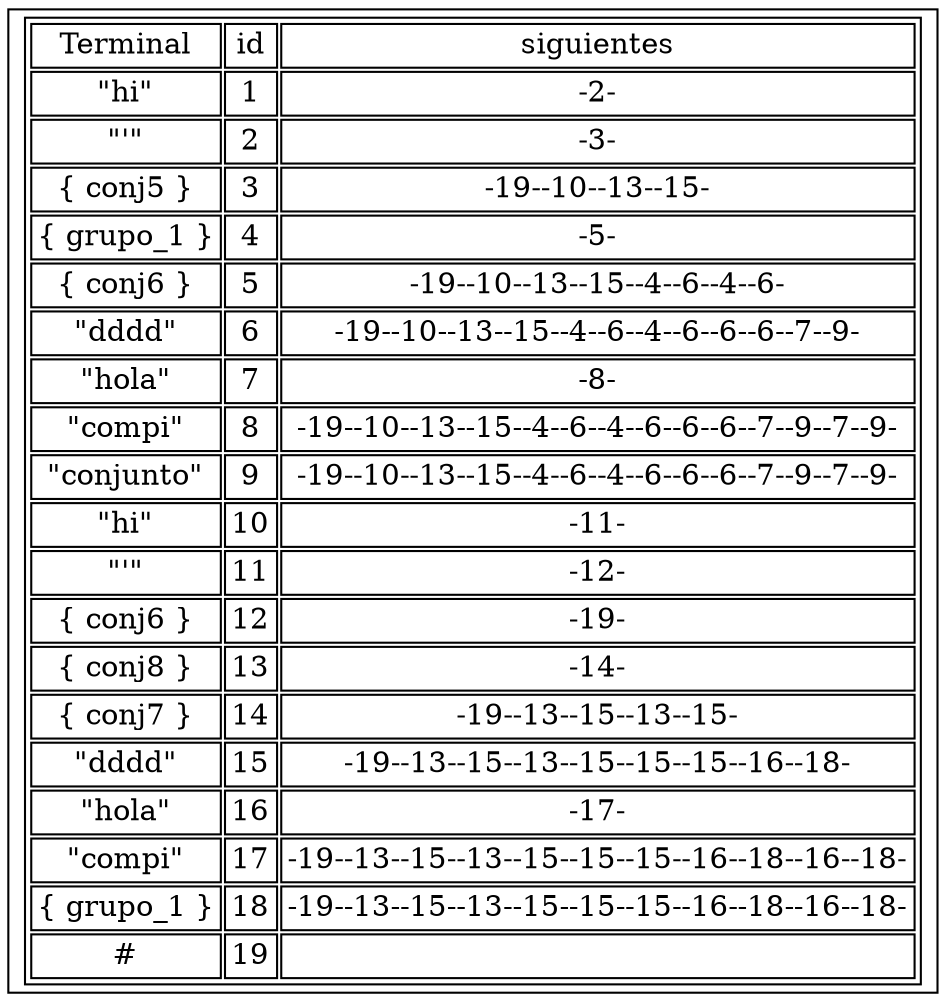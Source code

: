 digraph G{
node [shape=record];
table [ label = <
<table>
<tr><td>Terminal</td><td>id</td><td>siguientes</td></tr>
<tr>
<td>"hi"</td><td>1</td><td>-2-</td>
</tr>
<tr>
<td>"'"</td><td>2</td><td>-3-</td>
</tr>
<tr>
<td>\{ conj5 \}</td><td>3</td><td>-19--10--13--15-</td>
</tr>
<tr>
<td>\{ grupo_1 \}</td><td>4</td><td>-5-</td>
</tr>
<tr>
<td>\{ conj6 \}</td><td>5</td><td>-19--10--13--15--4--6--4--6-</td>
</tr>
<tr>
<td>"dddd"</td><td>6</td><td>-19--10--13--15--4--6--4--6--6--6--7--9-</td>
</tr>
<tr>
<td>"hola"</td><td>7</td><td>-8-</td>
</tr>
<tr>
<td>"compi"</td><td>8</td><td>-19--10--13--15--4--6--4--6--6--6--7--9--7--9-</td>
</tr>
<tr>
<td>"conjunto"</td><td>9</td><td>-19--10--13--15--4--6--4--6--6--6--7--9--7--9-</td>
</tr>
<tr>
<td>"hi"</td><td>10</td><td>-11-</td>
</tr>
<tr>
<td>"'"</td><td>11</td><td>-12-</td>
</tr>
<tr>
<td>\{ conj6 \}</td><td>12</td><td>-19-</td>
</tr>
<tr>
<td>\{ conj8 \}</td><td>13</td><td>-14-</td>
</tr>
<tr>
<td>\{ conj7 \}</td><td>14</td><td>-19--13--15--13--15-</td>
</tr>
<tr>
<td>"dddd"</td><td>15</td><td>-19--13--15--13--15--15--15--16--18-</td>
</tr>
<tr>
<td>"hola"</td><td>16</td><td>-17-</td>
</tr>
<tr>
<td>"compi"</td><td>17</td><td>-19--13--15--13--15--15--15--16--18--16--18-</td>
</tr>
<tr>
<td>\{ grupo_1 \}</td><td>18</td><td>-19--13--15--13--15--15--15--16--18--16--18-</td>
</tr>
<tr>
<td>#</td><td>19</td><td></td>
</tr>
</table>> ]
}
